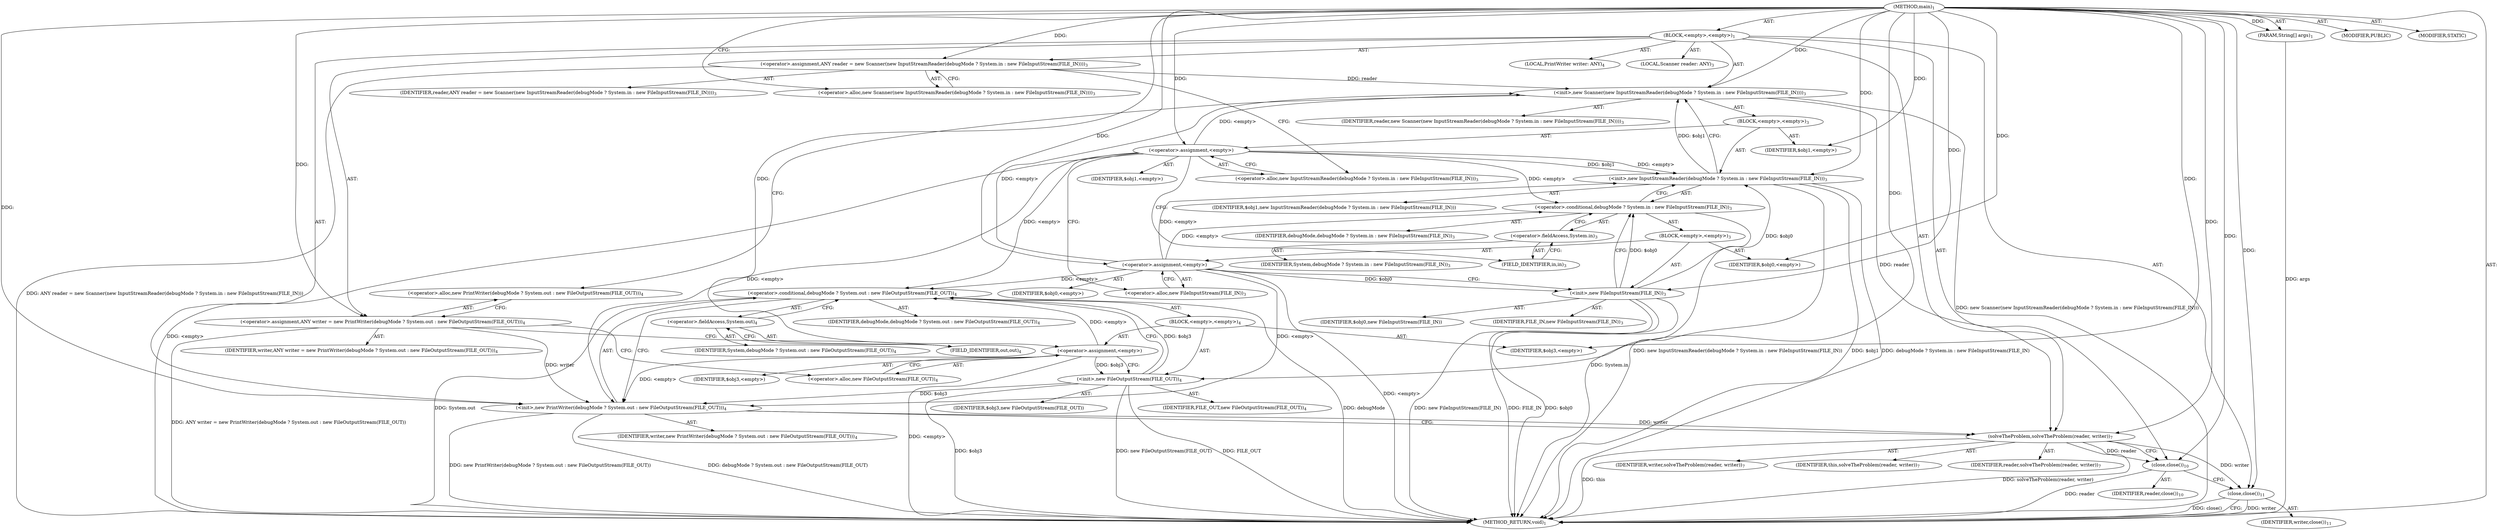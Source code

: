 digraph "main" {  
"21" [label = <(METHOD,main)<SUB>1</SUB>> ]
"22" [label = <(PARAM,String[] args)<SUB>1</SUB>> ]
"23" [label = <(BLOCK,&lt;empty&gt;,&lt;empty&gt;)<SUB>1</SUB>> ]
"4" [label = <(LOCAL,Scanner reader: ANY)<SUB>3</SUB>> ]
"24" [label = <(&lt;operator&gt;.assignment,ANY reader = new Scanner(new InputStreamReader(debugMode ? System.in : new FileInputStream(FILE_IN))))<SUB>3</SUB>> ]
"25" [label = <(IDENTIFIER,reader,ANY reader = new Scanner(new InputStreamReader(debugMode ? System.in : new FileInputStream(FILE_IN))))<SUB>3</SUB>> ]
"26" [label = <(&lt;operator&gt;.alloc,new Scanner(new InputStreamReader(debugMode ? System.in : new FileInputStream(FILE_IN))))<SUB>3</SUB>> ]
"27" [label = <(&lt;init&gt;,new Scanner(new InputStreamReader(debugMode ? System.in : new FileInputStream(FILE_IN))))<SUB>3</SUB>> ]
"3" [label = <(IDENTIFIER,reader,new Scanner(new InputStreamReader(debugMode ? System.in : new FileInputStream(FILE_IN))))<SUB>3</SUB>> ]
"28" [label = <(BLOCK,&lt;empty&gt;,&lt;empty&gt;)<SUB>3</SUB>> ]
"29" [label = <(&lt;operator&gt;.assignment,&lt;empty&gt;)> ]
"30" [label = <(IDENTIFIER,$obj1,&lt;empty&gt;)> ]
"31" [label = <(&lt;operator&gt;.alloc,new InputStreamReader(debugMode ? System.in : new FileInputStream(FILE_IN)))<SUB>3</SUB>> ]
"32" [label = <(&lt;init&gt;,new InputStreamReader(debugMode ? System.in : new FileInputStream(FILE_IN)))<SUB>3</SUB>> ]
"33" [label = <(IDENTIFIER,$obj1,new InputStreamReader(debugMode ? System.in : new FileInputStream(FILE_IN)))> ]
"34" [label = <(&lt;operator&gt;.conditional,debugMode ? System.in : new FileInputStream(FILE_IN))<SUB>3</SUB>> ]
"35" [label = <(IDENTIFIER,debugMode,debugMode ? System.in : new FileInputStream(FILE_IN))<SUB>3</SUB>> ]
"36" [label = <(&lt;operator&gt;.fieldAccess,System.in)<SUB>3</SUB>> ]
"37" [label = <(IDENTIFIER,System,debugMode ? System.in : new FileInputStream(FILE_IN))<SUB>3</SUB>> ]
"38" [label = <(FIELD_IDENTIFIER,in,in)<SUB>3</SUB>> ]
"39" [label = <(BLOCK,&lt;empty&gt;,&lt;empty&gt;)<SUB>3</SUB>> ]
"40" [label = <(&lt;operator&gt;.assignment,&lt;empty&gt;)> ]
"41" [label = <(IDENTIFIER,$obj0,&lt;empty&gt;)> ]
"42" [label = <(&lt;operator&gt;.alloc,new FileInputStream(FILE_IN))<SUB>3</SUB>> ]
"43" [label = <(&lt;init&gt;,new FileInputStream(FILE_IN))<SUB>3</SUB>> ]
"44" [label = <(IDENTIFIER,$obj0,new FileInputStream(FILE_IN))> ]
"45" [label = <(IDENTIFIER,FILE_IN,new FileInputStream(FILE_IN))<SUB>3</SUB>> ]
"46" [label = <(IDENTIFIER,$obj0,&lt;empty&gt;)> ]
"47" [label = <(IDENTIFIER,$obj1,&lt;empty&gt;)> ]
"6" [label = <(LOCAL,PrintWriter writer: ANY)<SUB>4</SUB>> ]
"48" [label = <(&lt;operator&gt;.assignment,ANY writer = new PrintWriter(debugMode ? System.out : new FileOutputStream(FILE_OUT)))<SUB>4</SUB>> ]
"49" [label = <(IDENTIFIER,writer,ANY writer = new PrintWriter(debugMode ? System.out : new FileOutputStream(FILE_OUT)))<SUB>4</SUB>> ]
"50" [label = <(&lt;operator&gt;.alloc,new PrintWriter(debugMode ? System.out : new FileOutputStream(FILE_OUT)))<SUB>4</SUB>> ]
"51" [label = <(&lt;init&gt;,new PrintWriter(debugMode ? System.out : new FileOutputStream(FILE_OUT)))<SUB>4</SUB>> ]
"5" [label = <(IDENTIFIER,writer,new PrintWriter(debugMode ? System.out : new FileOutputStream(FILE_OUT)))<SUB>4</SUB>> ]
"52" [label = <(&lt;operator&gt;.conditional,debugMode ? System.out : new FileOutputStream(FILE_OUT))<SUB>4</SUB>> ]
"53" [label = <(IDENTIFIER,debugMode,debugMode ? System.out : new FileOutputStream(FILE_OUT))<SUB>4</SUB>> ]
"54" [label = <(&lt;operator&gt;.fieldAccess,System.out)<SUB>4</SUB>> ]
"55" [label = <(IDENTIFIER,System,debugMode ? System.out : new FileOutputStream(FILE_OUT))<SUB>4</SUB>> ]
"56" [label = <(FIELD_IDENTIFIER,out,out)<SUB>4</SUB>> ]
"57" [label = <(BLOCK,&lt;empty&gt;,&lt;empty&gt;)<SUB>4</SUB>> ]
"58" [label = <(&lt;operator&gt;.assignment,&lt;empty&gt;)> ]
"59" [label = <(IDENTIFIER,$obj3,&lt;empty&gt;)> ]
"60" [label = <(&lt;operator&gt;.alloc,new FileOutputStream(FILE_OUT))<SUB>4</SUB>> ]
"61" [label = <(&lt;init&gt;,new FileOutputStream(FILE_OUT))<SUB>4</SUB>> ]
"62" [label = <(IDENTIFIER,$obj3,new FileOutputStream(FILE_OUT))> ]
"63" [label = <(IDENTIFIER,FILE_OUT,new FileOutputStream(FILE_OUT))<SUB>4</SUB>> ]
"64" [label = <(IDENTIFIER,$obj3,&lt;empty&gt;)> ]
"65" [label = <(solveTheProblem,solveTheProblem(reader, writer))<SUB>7</SUB>> ]
"66" [label = <(IDENTIFIER,this,solveTheProblem(reader, writer))<SUB>7</SUB>> ]
"67" [label = <(IDENTIFIER,reader,solveTheProblem(reader, writer))<SUB>7</SUB>> ]
"68" [label = <(IDENTIFIER,writer,solveTheProblem(reader, writer))<SUB>7</SUB>> ]
"69" [label = <(close,close())<SUB>10</SUB>> ]
"70" [label = <(IDENTIFIER,reader,close())<SUB>10</SUB>> ]
"71" [label = <(close,close())<SUB>11</SUB>> ]
"72" [label = <(IDENTIFIER,writer,close())<SUB>11</SUB>> ]
"73" [label = <(MODIFIER,PUBLIC)> ]
"74" [label = <(MODIFIER,STATIC)> ]
"75" [label = <(METHOD_RETURN,void)<SUB>1</SUB>> ]
  "21" -> "22"  [ label = "AST: "] 
  "21" -> "23"  [ label = "AST: "] 
  "21" -> "73"  [ label = "AST: "] 
  "21" -> "74"  [ label = "AST: "] 
  "21" -> "75"  [ label = "AST: "] 
  "23" -> "4"  [ label = "AST: "] 
  "23" -> "24"  [ label = "AST: "] 
  "23" -> "27"  [ label = "AST: "] 
  "23" -> "6"  [ label = "AST: "] 
  "23" -> "48"  [ label = "AST: "] 
  "23" -> "51"  [ label = "AST: "] 
  "23" -> "65"  [ label = "AST: "] 
  "23" -> "69"  [ label = "AST: "] 
  "23" -> "71"  [ label = "AST: "] 
  "24" -> "25"  [ label = "AST: "] 
  "24" -> "26"  [ label = "AST: "] 
  "27" -> "3"  [ label = "AST: "] 
  "27" -> "28"  [ label = "AST: "] 
  "28" -> "29"  [ label = "AST: "] 
  "28" -> "32"  [ label = "AST: "] 
  "28" -> "47"  [ label = "AST: "] 
  "29" -> "30"  [ label = "AST: "] 
  "29" -> "31"  [ label = "AST: "] 
  "32" -> "33"  [ label = "AST: "] 
  "32" -> "34"  [ label = "AST: "] 
  "34" -> "35"  [ label = "AST: "] 
  "34" -> "36"  [ label = "AST: "] 
  "34" -> "39"  [ label = "AST: "] 
  "36" -> "37"  [ label = "AST: "] 
  "36" -> "38"  [ label = "AST: "] 
  "39" -> "40"  [ label = "AST: "] 
  "39" -> "43"  [ label = "AST: "] 
  "39" -> "46"  [ label = "AST: "] 
  "40" -> "41"  [ label = "AST: "] 
  "40" -> "42"  [ label = "AST: "] 
  "43" -> "44"  [ label = "AST: "] 
  "43" -> "45"  [ label = "AST: "] 
  "48" -> "49"  [ label = "AST: "] 
  "48" -> "50"  [ label = "AST: "] 
  "51" -> "5"  [ label = "AST: "] 
  "51" -> "52"  [ label = "AST: "] 
  "52" -> "53"  [ label = "AST: "] 
  "52" -> "54"  [ label = "AST: "] 
  "52" -> "57"  [ label = "AST: "] 
  "54" -> "55"  [ label = "AST: "] 
  "54" -> "56"  [ label = "AST: "] 
  "57" -> "58"  [ label = "AST: "] 
  "57" -> "61"  [ label = "AST: "] 
  "57" -> "64"  [ label = "AST: "] 
  "58" -> "59"  [ label = "AST: "] 
  "58" -> "60"  [ label = "AST: "] 
  "61" -> "62"  [ label = "AST: "] 
  "61" -> "63"  [ label = "AST: "] 
  "65" -> "66"  [ label = "AST: "] 
  "65" -> "67"  [ label = "AST: "] 
  "65" -> "68"  [ label = "AST: "] 
  "69" -> "70"  [ label = "AST: "] 
  "71" -> "72"  [ label = "AST: "] 
  "24" -> "31"  [ label = "CFG: "] 
  "27" -> "50"  [ label = "CFG: "] 
  "48" -> "56"  [ label = "CFG: "] 
  "48" -> "60"  [ label = "CFG: "] 
  "51" -> "65"  [ label = "CFG: "] 
  "65" -> "69"  [ label = "CFG: "] 
  "69" -> "71"  [ label = "CFG: "] 
  "71" -> "75"  [ label = "CFG: "] 
  "26" -> "24"  [ label = "CFG: "] 
  "50" -> "48"  [ label = "CFG: "] 
  "52" -> "51"  [ label = "CFG: "] 
  "29" -> "38"  [ label = "CFG: "] 
  "29" -> "42"  [ label = "CFG: "] 
  "32" -> "27"  [ label = "CFG: "] 
  "54" -> "52"  [ label = "CFG: "] 
  "31" -> "29"  [ label = "CFG: "] 
  "34" -> "32"  [ label = "CFG: "] 
  "56" -> "54"  [ label = "CFG: "] 
  "58" -> "61"  [ label = "CFG: "] 
  "61" -> "52"  [ label = "CFG: "] 
  "36" -> "34"  [ label = "CFG: "] 
  "60" -> "58"  [ label = "CFG: "] 
  "38" -> "36"  [ label = "CFG: "] 
  "40" -> "43"  [ label = "CFG: "] 
  "43" -> "34"  [ label = "CFG: "] 
  "42" -> "40"  [ label = "CFG: "] 
  "21" -> "26"  [ label = "CFG: "] 
  "22" -> "75"  [ label = "DDG: args"] 
  "24" -> "75"  [ label = "DDG: ANY reader = new Scanner(new InputStreamReader(debugMode ? System.in : new FileInputStream(FILE_IN)))"] 
  "29" -> "75"  [ label = "DDG: &lt;empty&gt;"] 
  "32" -> "75"  [ label = "DDG: $obj1"] 
  "40" -> "75"  [ label = "DDG: &lt;empty&gt;"] 
  "43" -> "75"  [ label = "DDG: $obj0"] 
  "43" -> "75"  [ label = "DDG: new FileInputStream(FILE_IN)"] 
  "34" -> "75"  [ label = "DDG: System.in"] 
  "32" -> "75"  [ label = "DDG: debugMode ? System.in : new FileInputStream(FILE_IN)"] 
  "32" -> "75"  [ label = "DDG: new InputStreamReader(debugMode ? System.in : new FileInputStream(FILE_IN))"] 
  "27" -> "75"  [ label = "DDG: new Scanner(new InputStreamReader(debugMode ? System.in : new FileInputStream(FILE_IN)))"] 
  "48" -> "75"  [ label = "DDG: ANY writer = new PrintWriter(debugMode ? System.out : new FileOutputStream(FILE_OUT))"] 
  "52" -> "75"  [ label = "DDG: debugMode"] 
  "58" -> "75"  [ label = "DDG: &lt;empty&gt;"] 
  "61" -> "75"  [ label = "DDG: $obj3"] 
  "61" -> "75"  [ label = "DDG: new FileOutputStream(FILE_OUT)"] 
  "52" -> "75"  [ label = "DDG: System.out"] 
  "51" -> "75"  [ label = "DDG: debugMode ? System.out : new FileOutputStream(FILE_OUT)"] 
  "51" -> "75"  [ label = "DDG: new PrintWriter(debugMode ? System.out : new FileOutputStream(FILE_OUT))"] 
  "65" -> "75"  [ label = "DDG: solveTheProblem(reader, writer)"] 
  "69" -> "75"  [ label = "DDG: reader"] 
  "71" -> "75"  [ label = "DDG: writer"] 
  "71" -> "75"  [ label = "DDG: close()"] 
  "65" -> "75"  [ label = "DDG: this"] 
  "61" -> "75"  [ label = "DDG: FILE_OUT"] 
  "43" -> "75"  [ label = "DDG: FILE_IN"] 
  "21" -> "22"  [ label = "DDG: "] 
  "21" -> "24"  [ label = "DDG: "] 
  "21" -> "48"  [ label = "DDG: "] 
  "24" -> "27"  [ label = "DDG: reader"] 
  "21" -> "27"  [ label = "DDG: "] 
  "29" -> "27"  [ label = "DDG: &lt;empty&gt;"] 
  "40" -> "27"  [ label = "DDG: &lt;empty&gt;"] 
  "32" -> "27"  [ label = "DDG: $obj1"] 
  "48" -> "51"  [ label = "DDG: writer"] 
  "21" -> "51"  [ label = "DDG: "] 
  "29" -> "51"  [ label = "DDG: &lt;empty&gt;"] 
  "40" -> "51"  [ label = "DDG: &lt;empty&gt;"] 
  "58" -> "51"  [ label = "DDG: &lt;empty&gt;"] 
  "61" -> "51"  [ label = "DDG: $obj3"] 
  "21" -> "65"  [ label = "DDG: "] 
  "27" -> "65"  [ label = "DDG: reader"] 
  "51" -> "65"  [ label = "DDG: writer"] 
  "65" -> "69"  [ label = "DDG: reader"] 
  "21" -> "69"  [ label = "DDG: "] 
  "65" -> "71"  [ label = "DDG: writer"] 
  "21" -> "71"  [ label = "DDG: "] 
  "21" -> "29"  [ label = "DDG: "] 
  "21" -> "47"  [ label = "DDG: "] 
  "29" -> "52"  [ label = "DDG: &lt;empty&gt;"] 
  "40" -> "52"  [ label = "DDG: &lt;empty&gt;"] 
  "58" -> "52"  [ label = "DDG: &lt;empty&gt;"] 
  "61" -> "52"  [ label = "DDG: $obj3"] 
  "29" -> "32"  [ label = "DDG: $obj1"] 
  "21" -> "32"  [ label = "DDG: "] 
  "29" -> "32"  [ label = "DDG: &lt;empty&gt;"] 
  "40" -> "32"  [ label = "DDG: &lt;empty&gt;"] 
  "43" -> "32"  [ label = "DDG: $obj0"] 
  "21" -> "58"  [ label = "DDG: "] 
  "21" -> "64"  [ label = "DDG: "] 
  "29" -> "34"  [ label = "DDG: &lt;empty&gt;"] 
  "40" -> "34"  [ label = "DDG: &lt;empty&gt;"] 
  "43" -> "34"  [ label = "DDG: $obj0"] 
  "58" -> "61"  [ label = "DDG: $obj3"] 
  "21" -> "61"  [ label = "DDG: "] 
  "21" -> "40"  [ label = "DDG: "] 
  "21" -> "46"  [ label = "DDG: "] 
  "40" -> "43"  [ label = "DDG: $obj0"] 
  "21" -> "43"  [ label = "DDG: "] 
}
